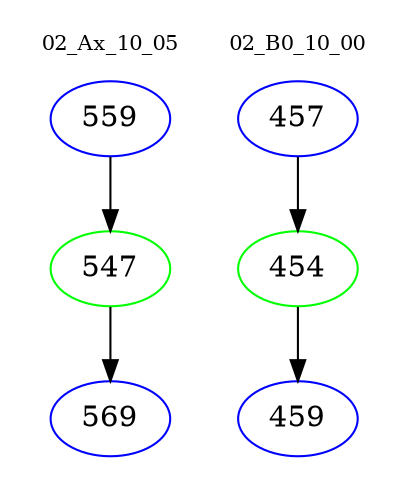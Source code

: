digraph{
subgraph cluster_0 {
color = white
label = "02_Ax_10_05";
fontsize=10;
T0_559 [label="559", color="blue"]
T0_559 -> T0_547 [color="black"]
T0_547 [label="547", color="green"]
T0_547 -> T0_569 [color="black"]
T0_569 [label="569", color="blue"]
}
subgraph cluster_1 {
color = white
label = "02_B0_10_00";
fontsize=10;
T1_457 [label="457", color="blue"]
T1_457 -> T1_454 [color="black"]
T1_454 [label="454", color="green"]
T1_454 -> T1_459 [color="black"]
T1_459 [label="459", color="blue"]
}
}
